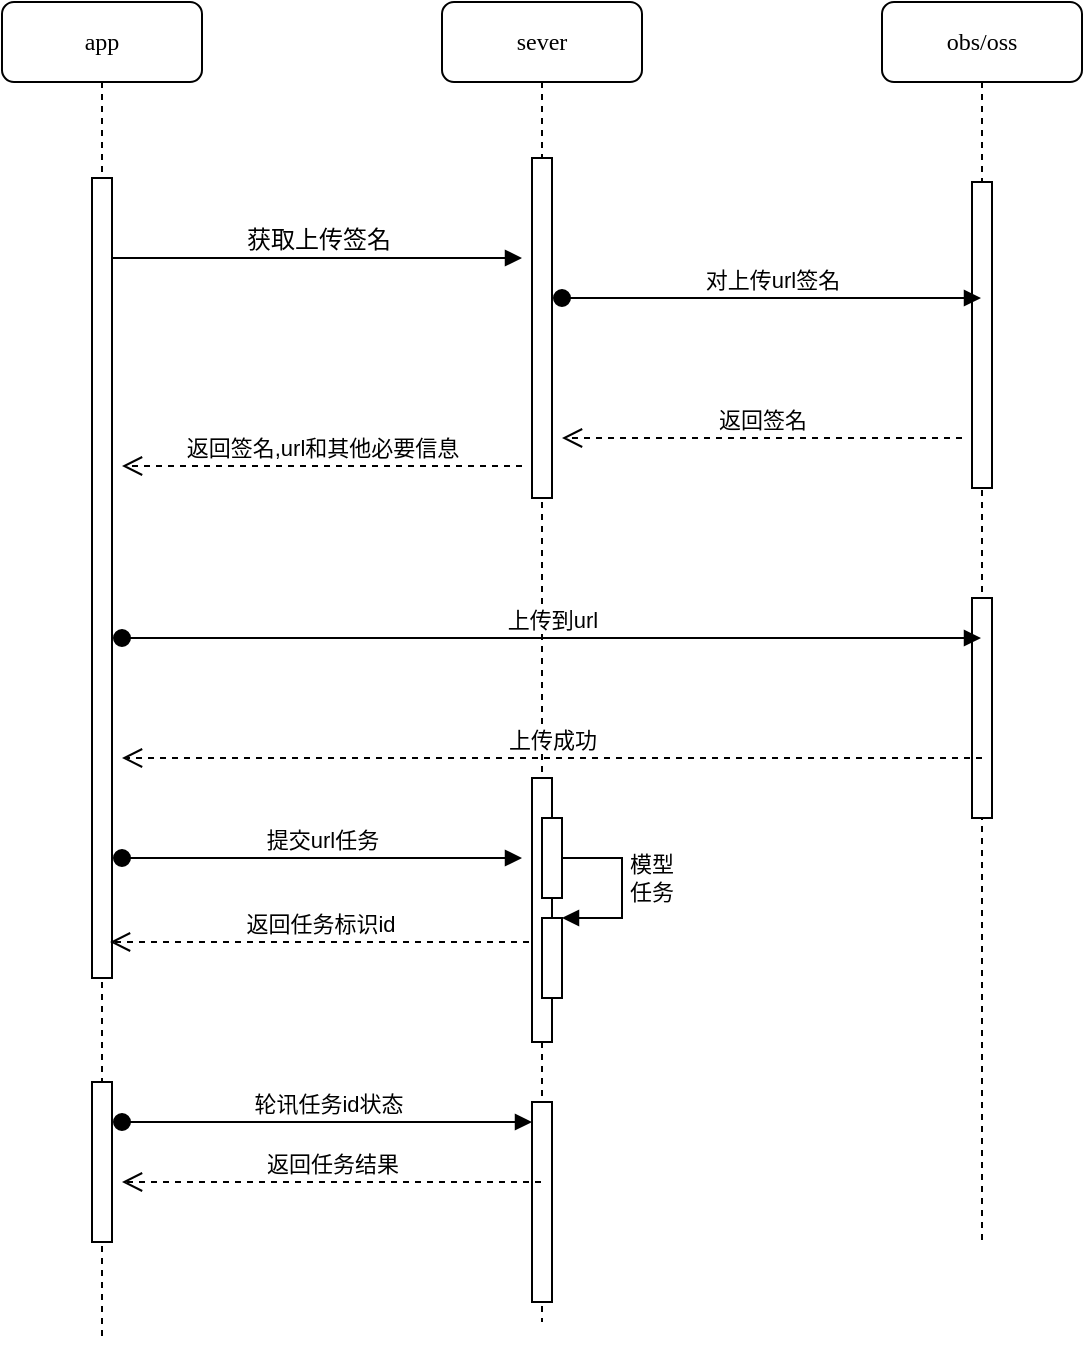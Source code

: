 <mxfile version="14.7.3" type="github">
  <diagram name="Page-1" id="13e1069c-82ec-6db2-03f1-153e76fe0fe0">
    <mxGraphModel dx="1422" dy="866" grid="1" gridSize="10" guides="1" tooltips="1" connect="1" arrows="1" fold="1" page="1" pageScale="1" pageWidth="1100" pageHeight="850" background="none" math="0" shadow="0">
      <root>
        <mxCell id="0" />
        <mxCell id="1" parent="0" />
        <mxCell id="7baba1c4bc27f4b0-2" value="sever&lt;br&gt;" style="shape=umlLifeline;perimeter=lifelinePerimeter;whiteSpace=wrap;html=1;container=1;collapsible=0;recursiveResize=0;outlineConnect=0;rounded=1;shadow=0;comic=0;labelBackgroundColor=none;strokeWidth=1;fontFamily=Verdana;fontSize=12;align=center;" parent="1" vertex="1">
          <mxGeometry x="470" y="60" width="100" height="660" as="geometry" />
        </mxCell>
        <mxCell id="KrJD1M74X-GiAtT-vPwU-2" value="" style="html=1;points=[];perimeter=orthogonalPerimeter;" parent="7baba1c4bc27f4b0-2" vertex="1">
          <mxGeometry x="45" y="78" width="10" height="170" as="geometry" />
        </mxCell>
        <mxCell id="KrJD1M74X-GiAtT-vPwU-12" value="" style="html=1;points=[];perimeter=orthogonalPerimeter;" parent="7baba1c4bc27f4b0-2" vertex="1">
          <mxGeometry x="45" y="388" width="10" height="132" as="geometry" />
        </mxCell>
        <mxCell id="KrJD1M74X-GiAtT-vPwU-19" value="" style="html=1;points=[];perimeter=orthogonalPerimeter;" parent="7baba1c4bc27f4b0-2" vertex="1">
          <mxGeometry x="45" y="550" width="10" height="100" as="geometry" />
        </mxCell>
        <mxCell id="t9RbnjW_wrMgY7pvLfbR-1" value="" style="html=1;points=[];perimeter=orthogonalPerimeter;" vertex="1" parent="7baba1c4bc27f4b0-2">
          <mxGeometry x="50" y="458" width="10" height="40" as="geometry" />
        </mxCell>
        <mxCell id="t9RbnjW_wrMgY7pvLfbR-2" value="模型&lt;br&gt;任务" style="edgeStyle=orthogonalEdgeStyle;html=1;align=left;spacingLeft=2;endArrow=block;rounded=0;entryX=1;entryY=0;" edge="1" target="t9RbnjW_wrMgY7pvLfbR-1" parent="7baba1c4bc27f4b0-2">
          <mxGeometry relative="1" as="geometry">
            <mxPoint x="60" y="438" as="sourcePoint" />
            <Array as="points">
              <mxPoint x="60" y="428" />
              <mxPoint x="90" y="428" />
              <mxPoint x="90" y="458" />
            </Array>
          </mxGeometry>
        </mxCell>
        <mxCell id="t9RbnjW_wrMgY7pvLfbR-3" value="" style="html=1;points=[];perimeter=orthogonalPerimeter;" vertex="1" parent="7baba1c4bc27f4b0-2">
          <mxGeometry x="50" y="408" width="10" height="40" as="geometry" />
        </mxCell>
        <mxCell id="7baba1c4bc27f4b0-4" value="obs/oss&lt;br&gt;" style="shape=umlLifeline;perimeter=lifelinePerimeter;whiteSpace=wrap;html=1;container=1;collapsible=0;recursiveResize=0;outlineConnect=0;rounded=1;shadow=0;comic=0;labelBackgroundColor=none;strokeWidth=1;fontFamily=Verdana;fontSize=12;align=center;" parent="1" vertex="1">
          <mxGeometry x="690" y="60" width="100" height="620" as="geometry" />
        </mxCell>
        <mxCell id="7baba1c4bc27f4b0-22" value="" style="html=1;points=[];perimeter=orthogonalPerimeter;rounded=0;shadow=0;comic=0;labelBackgroundColor=none;strokeWidth=1;fontFamily=Verdana;fontSize=12;align=center;" parent="7baba1c4bc27f4b0-4" vertex="1">
          <mxGeometry x="45" y="90" width="10" height="153" as="geometry" />
        </mxCell>
        <mxCell id="KrJD1M74X-GiAtT-vPwU-10" value="" style="html=1;points=[];perimeter=orthogonalPerimeter;" parent="7baba1c4bc27f4b0-4" vertex="1">
          <mxGeometry x="45" y="298" width="10" height="110" as="geometry" />
        </mxCell>
        <mxCell id="7baba1c4bc27f4b0-8" value="app" style="shape=umlLifeline;perimeter=lifelinePerimeter;whiteSpace=wrap;html=1;container=1;collapsible=0;recursiveResize=0;outlineConnect=0;rounded=1;shadow=0;comic=0;labelBackgroundColor=none;strokeWidth=1;fontFamily=Verdana;fontSize=12;align=center;" parent="1" vertex="1">
          <mxGeometry x="250" y="60" width="100" height="670" as="geometry" />
        </mxCell>
        <mxCell id="7baba1c4bc27f4b0-9" value="" style="html=1;points=[];perimeter=orthogonalPerimeter;rounded=0;shadow=0;comic=0;labelBackgroundColor=none;strokeWidth=1;fontFamily=Verdana;fontSize=12;align=center;" parent="7baba1c4bc27f4b0-8" vertex="1">
          <mxGeometry x="45" y="88" width="10" height="400" as="geometry" />
        </mxCell>
        <mxCell id="KrJD1M74X-GiAtT-vPwU-16" value="" style="html=1;points=[];perimeter=orthogonalPerimeter;" parent="7baba1c4bc27f4b0-8" vertex="1">
          <mxGeometry x="45" y="540" width="10" height="80" as="geometry" />
        </mxCell>
        <mxCell id="7baba1c4bc27f4b0-23" value="获取上传签名&lt;br&gt;" style="html=1;verticalAlign=bottom;endArrow=block;labelBackgroundColor=none;fontFamily=Verdana;fontSize=12;" parent="1" source="7baba1c4bc27f4b0-9" edge="1">
          <mxGeometry relative="1" as="geometry">
            <mxPoint x="660" y="308" as="sourcePoint" />
            <mxPoint x="510" y="188" as="targetPoint" />
            <Array as="points">
              <mxPoint x="430" y="188" />
            </Array>
          </mxGeometry>
        </mxCell>
        <mxCell id="KrJD1M74X-GiAtT-vPwU-3" value="对上传url签名&lt;br&gt;" style="html=1;verticalAlign=bottom;startArrow=oval;startFill=1;endArrow=block;startSize=8;" parent="1" edge="1">
          <mxGeometry width="60" relative="1" as="geometry">
            <mxPoint x="530" y="208" as="sourcePoint" />
            <mxPoint x="739.5" y="208" as="targetPoint" />
          </mxGeometry>
        </mxCell>
        <mxCell id="KrJD1M74X-GiAtT-vPwU-5" value="返回签名&lt;br&gt;" style="html=1;verticalAlign=bottom;endArrow=open;dashed=1;endSize=8;" parent="1" edge="1">
          <mxGeometry relative="1" as="geometry">
            <mxPoint x="730" y="278" as="sourcePoint" />
            <mxPoint x="530" y="278" as="targetPoint" />
          </mxGeometry>
        </mxCell>
        <mxCell id="KrJD1M74X-GiAtT-vPwU-6" value="返回签名,url和其他必要信息" style="html=1;verticalAlign=bottom;endArrow=open;dashed=1;endSize=8;" parent="1" edge="1">
          <mxGeometry relative="1" as="geometry">
            <mxPoint x="510" y="292" as="sourcePoint" />
            <mxPoint x="310" y="292" as="targetPoint" />
          </mxGeometry>
        </mxCell>
        <mxCell id="KrJD1M74X-GiAtT-vPwU-9" value="上传到url" style="html=1;verticalAlign=bottom;startArrow=oval;startFill=1;endArrow=block;startSize=8;" parent="1" edge="1">
          <mxGeometry width="60" relative="1" as="geometry">
            <mxPoint x="310" y="378" as="sourcePoint" />
            <mxPoint x="739.5" y="378" as="targetPoint" />
          </mxGeometry>
        </mxCell>
        <mxCell id="KrJD1M74X-GiAtT-vPwU-11" value="上传成功" style="html=1;verticalAlign=bottom;endArrow=open;dashed=1;endSize=8;" parent="1" edge="1">
          <mxGeometry relative="1" as="geometry">
            <mxPoint x="740" y="438" as="sourcePoint" />
            <mxPoint x="310" y="438" as="targetPoint" />
            <Array as="points">
              <mxPoint x="690" y="438" />
            </Array>
          </mxGeometry>
        </mxCell>
        <mxCell id="KrJD1M74X-GiAtT-vPwU-14" value="提交url任务" style="html=1;verticalAlign=bottom;startArrow=oval;startFill=1;endArrow=block;startSize=8;" parent="1" edge="1">
          <mxGeometry width="60" relative="1" as="geometry">
            <mxPoint x="310" y="488" as="sourcePoint" />
            <mxPoint x="510" y="488" as="targetPoint" />
          </mxGeometry>
        </mxCell>
        <mxCell id="KrJD1M74X-GiAtT-vPwU-15" value="返回任务标识id" style="html=1;verticalAlign=bottom;endArrow=open;dashed=1;endSize=8;" parent="1" edge="1">
          <mxGeometry relative="1" as="geometry">
            <mxPoint x="513.5" y="530" as="sourcePoint" />
            <mxPoint x="304" y="530" as="targetPoint" />
          </mxGeometry>
        </mxCell>
        <mxCell id="KrJD1M74X-GiAtT-vPwU-18" value="轮讯任务id状态" style="html=1;verticalAlign=bottom;startArrow=oval;startFill=1;endArrow=block;startSize=8;" parent="1" target="KrJD1M74X-GiAtT-vPwU-19" edge="1">
          <mxGeometry width="60" relative="1" as="geometry">
            <mxPoint x="310" y="620" as="sourcePoint" />
            <mxPoint x="370" y="620" as="targetPoint" />
          </mxGeometry>
        </mxCell>
        <mxCell id="KrJD1M74X-GiAtT-vPwU-20" value="返回任务结果" style="html=1;verticalAlign=bottom;endArrow=open;dashed=1;endSize=8;" parent="1" source="7baba1c4bc27f4b0-2" edge="1">
          <mxGeometry relative="1" as="geometry">
            <mxPoint x="390" y="650" as="sourcePoint" />
            <mxPoint x="310" y="650" as="targetPoint" />
          </mxGeometry>
        </mxCell>
      </root>
    </mxGraphModel>
  </diagram>
</mxfile>
